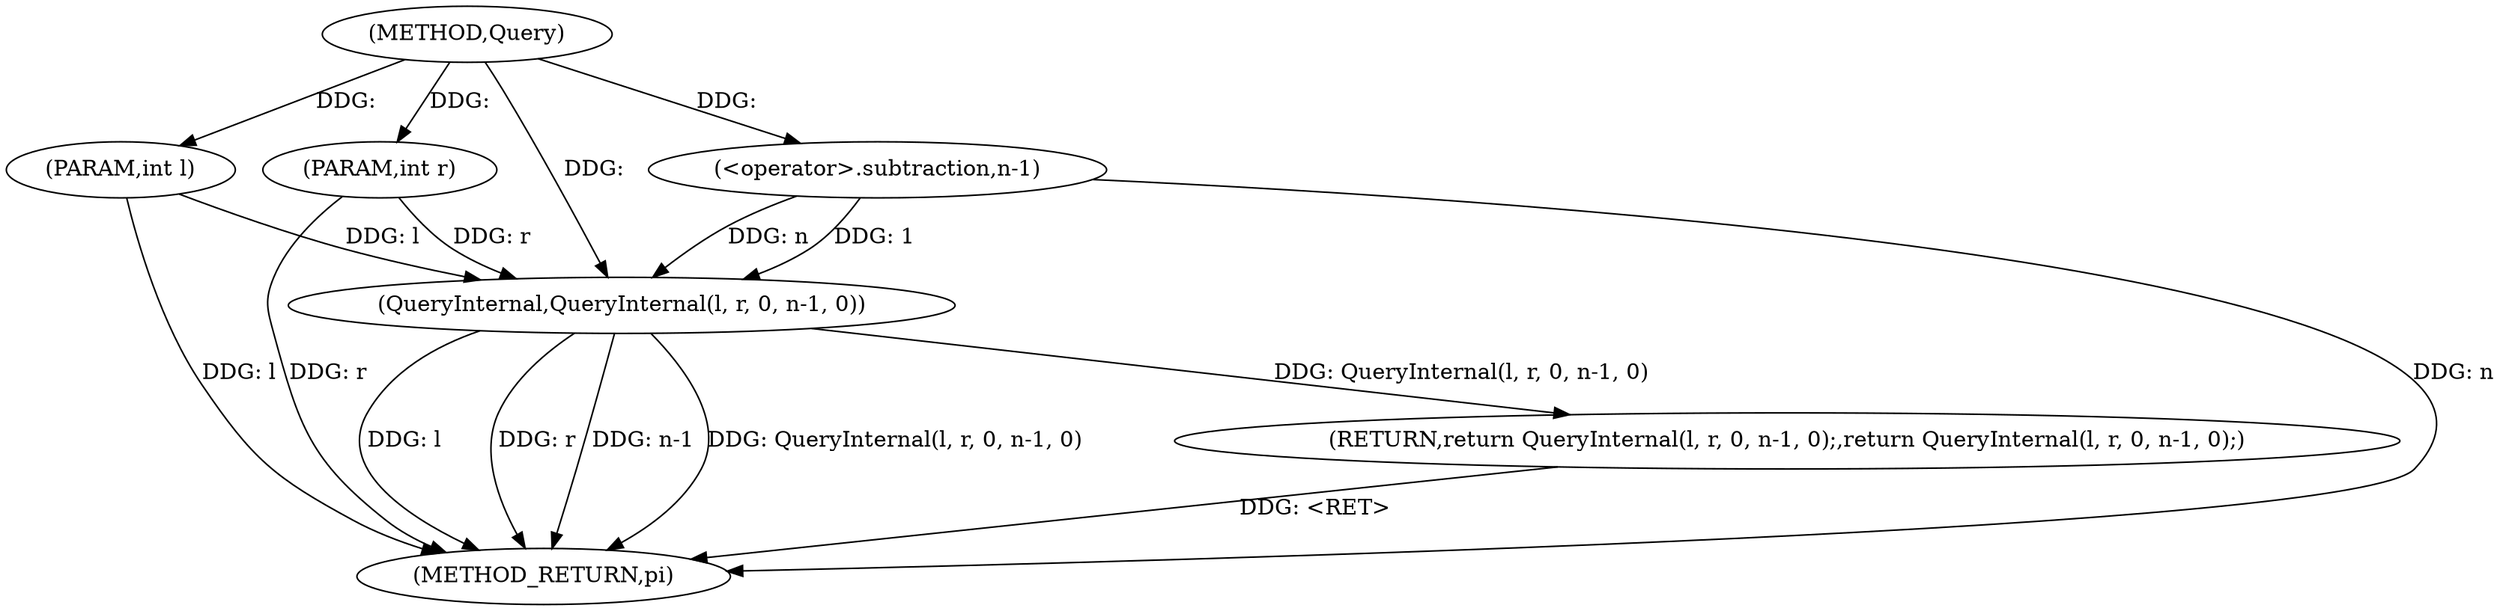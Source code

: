 digraph "Query" {  
"1000314" [label = "(METHOD,Query)" ]
"1000327" [label = "(METHOD_RETURN,pi)" ]
"1000315" [label = "(PARAM,int l)" ]
"1000316" [label = "(PARAM,int r)" ]
"1000318" [label = "(RETURN,return QueryInternal(l, r, 0, n-1, 0);,return QueryInternal(l, r, 0, n-1, 0);)" ]
"1000319" [label = "(QueryInternal,QueryInternal(l, r, 0, n-1, 0))" ]
"1000323" [label = "(<operator>.subtraction,n-1)" ]
  "1000315" -> "1000327"  [ label = "DDG: l"] 
  "1000316" -> "1000327"  [ label = "DDG: r"] 
  "1000319" -> "1000327"  [ label = "DDG: l"] 
  "1000319" -> "1000327"  [ label = "DDG: r"] 
  "1000319" -> "1000327"  [ label = "DDG: n-1"] 
  "1000319" -> "1000327"  [ label = "DDG: QueryInternal(l, r, 0, n-1, 0)"] 
  "1000318" -> "1000327"  [ label = "DDG: <RET>"] 
  "1000323" -> "1000327"  [ label = "DDG: n"] 
  "1000314" -> "1000315"  [ label = "DDG: "] 
  "1000314" -> "1000316"  [ label = "DDG: "] 
  "1000319" -> "1000318"  [ label = "DDG: QueryInternal(l, r, 0, n-1, 0)"] 
  "1000315" -> "1000319"  [ label = "DDG: l"] 
  "1000314" -> "1000319"  [ label = "DDG: "] 
  "1000316" -> "1000319"  [ label = "DDG: r"] 
  "1000323" -> "1000319"  [ label = "DDG: n"] 
  "1000323" -> "1000319"  [ label = "DDG: 1"] 
  "1000314" -> "1000323"  [ label = "DDG: "] 
}
